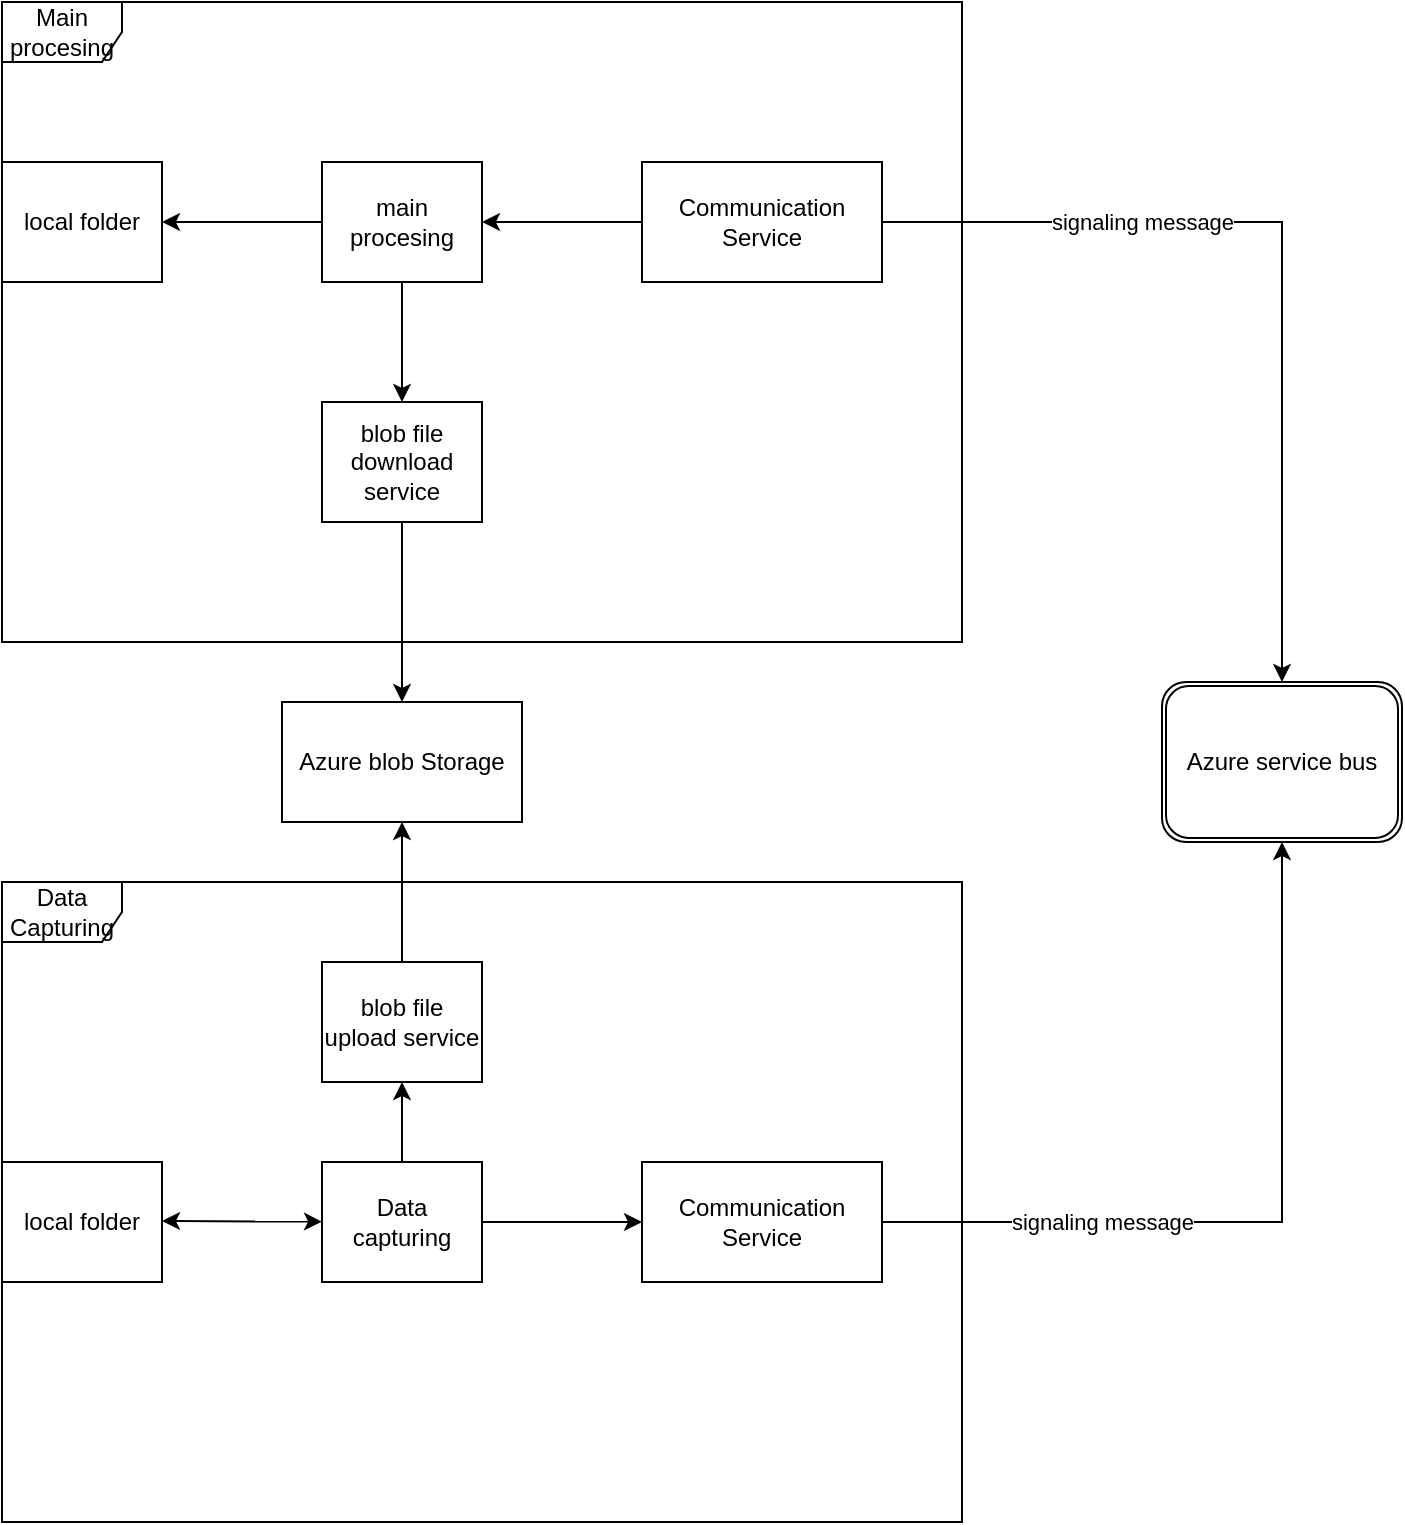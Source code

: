<mxfile version="20.5.1" type="device"><diagram id="6d-a6hMYYjnm7fq2SNcR" name="Page-1"><mxGraphModel dx="1422" dy="794" grid="1" gridSize="10" guides="1" tooltips="1" connect="1" arrows="1" fold="1" page="1" pageScale="1" pageWidth="850" pageHeight="1100" math="0" shadow="0"><root><mxCell id="0"/><mxCell id="1" parent="0"/><mxCell id="UML8_2dyYLN8IyM-IrkU-30" value="Main procesing" style="shape=umlFrame;whiteSpace=wrap;html=1;" vertex="1" parent="1"><mxGeometry width="480" height="320" as="geometry"/></mxCell><mxCell id="UML8_2dyYLN8IyM-IrkU-31" value="Data Capturing" style="shape=umlFrame;whiteSpace=wrap;html=1;" vertex="1" parent="1"><mxGeometry y="440" width="480" height="320" as="geometry"/></mxCell><mxCell id="UML8_2dyYLN8IyM-IrkU-32" value="local folder" style="rounded=0;whiteSpace=wrap;html=1;" vertex="1" parent="1"><mxGeometry y="580" width="80" height="60" as="geometry"/></mxCell><mxCell id="UML8_2dyYLN8IyM-IrkU-36" value="" style="edgeStyle=orthogonalEdgeStyle;rounded=0;orthogonalLoop=1;jettySize=auto;html=1;" edge="1" parent="1" source="UML8_2dyYLN8IyM-IrkU-33" target="UML8_2dyYLN8IyM-IrkU-35"><mxGeometry relative="1" as="geometry"/></mxCell><mxCell id="UML8_2dyYLN8IyM-IrkU-40" value="" style="edgeStyle=orthogonalEdgeStyle;rounded=0;orthogonalLoop=1;jettySize=auto;html=1;" edge="1" parent="1" source="UML8_2dyYLN8IyM-IrkU-33" target="UML8_2dyYLN8IyM-IrkU-39"><mxGeometry relative="1" as="geometry"/></mxCell><mxCell id="UML8_2dyYLN8IyM-IrkU-33" value="Data capturing" style="rounded=0;whiteSpace=wrap;html=1;" vertex="1" parent="1"><mxGeometry x="160" y="580" width="80" height="60" as="geometry"/></mxCell><mxCell id="UML8_2dyYLN8IyM-IrkU-38" value="" style="edgeStyle=orthogonalEdgeStyle;rounded=0;orthogonalLoop=1;jettySize=auto;html=1;" edge="1" parent="1" source="UML8_2dyYLN8IyM-IrkU-35" target="UML8_2dyYLN8IyM-IrkU-37"><mxGeometry relative="1" as="geometry"/></mxCell><mxCell id="UML8_2dyYLN8IyM-IrkU-35" value="blob file upload service" style="whiteSpace=wrap;html=1;rounded=0;" vertex="1" parent="1"><mxGeometry x="160" y="480" width="80" height="60" as="geometry"/></mxCell><mxCell id="UML8_2dyYLN8IyM-IrkU-37" value="Azure blob Storage" style="whiteSpace=wrap;html=1;rounded=0;" vertex="1" parent="1"><mxGeometry x="140" y="350" width="120" height="60" as="geometry"/></mxCell><mxCell id="UML8_2dyYLN8IyM-IrkU-39" value="Communication&lt;br&gt;Service" style="rounded=0;whiteSpace=wrap;html=1;" vertex="1" parent="1"><mxGeometry x="320" y="580" width="120" height="60" as="geometry"/></mxCell><mxCell id="UML8_2dyYLN8IyM-IrkU-42" value="" style="edgeStyle=segmentEdgeStyle;endArrow=classic;html=1;rounded=0;exitX=1;exitY=0.5;exitDx=0;exitDy=0;" edge="1" parent="1" source="UML8_2dyYLN8IyM-IrkU-39" target="UML8_2dyYLN8IyM-IrkU-43"><mxGeometry width="50" height="50" relative="1" as="geometry"><mxPoint x="560" y="600" as="sourcePoint"/><mxPoint x="640" y="430" as="targetPoint"/><Array as="points"><mxPoint x="640" y="610"/></Array></mxGeometry></mxCell><mxCell id="UML8_2dyYLN8IyM-IrkU-59" value="signaling message" style="edgeLabel;html=1;align=center;verticalAlign=middle;resizable=0;points=[];" vertex="1" connectable="0" parent="UML8_2dyYLN8IyM-IrkU-42"><mxGeometry x="-0.667" y="-1" relative="1" as="geometry"><mxPoint x="45" y="-1" as="offset"/></mxGeometry></mxCell><mxCell id="UML8_2dyYLN8IyM-IrkU-43" value="Azure service bus" style="shape=ext;double=1;rounded=1;whiteSpace=wrap;html=1;" vertex="1" parent="1"><mxGeometry x="580" y="340" width="120" height="80" as="geometry"/></mxCell><mxCell id="UML8_2dyYLN8IyM-IrkU-46" value="local folder" style="rounded=0;whiteSpace=wrap;html=1;" vertex="1" parent="1"><mxGeometry y="80" width="80" height="60" as="geometry"/></mxCell><mxCell id="UML8_2dyYLN8IyM-IrkU-50" value="" style="edgeStyle=orthogonalEdgeStyle;rounded=0;orthogonalLoop=1;jettySize=auto;html=1;" edge="1" parent="1" source="UML8_2dyYLN8IyM-IrkU-47" target="UML8_2dyYLN8IyM-IrkU-49"><mxGeometry relative="1" as="geometry"/></mxCell><mxCell id="UML8_2dyYLN8IyM-IrkU-58" value="" style="edgeStyle=orthogonalEdgeStyle;rounded=0;orthogonalLoop=1;jettySize=auto;html=1;" edge="1" parent="1" source="UML8_2dyYLN8IyM-IrkU-47" target="UML8_2dyYLN8IyM-IrkU-46"><mxGeometry relative="1" as="geometry"/></mxCell><mxCell id="UML8_2dyYLN8IyM-IrkU-47" value="main procesing" style="rounded=0;whiteSpace=wrap;html=1;" vertex="1" parent="1"><mxGeometry x="160" y="80" width="80" height="60" as="geometry"/></mxCell><mxCell id="UML8_2dyYLN8IyM-IrkU-56" value="" style="edgeStyle=orthogonalEdgeStyle;rounded=0;orthogonalLoop=1;jettySize=auto;html=1;" edge="1" parent="1" source="UML8_2dyYLN8IyM-IrkU-49" target="UML8_2dyYLN8IyM-IrkU-37"><mxGeometry relative="1" as="geometry"/></mxCell><mxCell id="UML8_2dyYLN8IyM-IrkU-49" value="blob file download service" style="rounded=0;whiteSpace=wrap;html=1;" vertex="1" parent="1"><mxGeometry x="160" y="200" width="80" height="60" as="geometry"/></mxCell><mxCell id="UML8_2dyYLN8IyM-IrkU-53" value="" style="endArrow=classic;startArrow=classic;html=1;rounded=0;" edge="1" parent="1" target="UML8_2dyYLN8IyM-IrkU-33"><mxGeometry width="50" height="50" relative="1" as="geometry"><mxPoint x="80" y="609.5" as="sourcePoint"/><mxPoint x="150" y="609.5" as="targetPoint"/></mxGeometry></mxCell><mxCell id="UML8_2dyYLN8IyM-IrkU-57" value="" style="edgeStyle=orthogonalEdgeStyle;rounded=0;orthogonalLoop=1;jettySize=auto;html=1;" edge="1" parent="1" source="UML8_2dyYLN8IyM-IrkU-54" target="UML8_2dyYLN8IyM-IrkU-47"><mxGeometry relative="1" as="geometry"/></mxCell><mxCell id="UML8_2dyYLN8IyM-IrkU-54" value="Communication&lt;br&gt;Service" style="rounded=0;whiteSpace=wrap;html=1;" vertex="1" parent="1"><mxGeometry x="320" y="80" width="120" height="60" as="geometry"/></mxCell><mxCell id="UML8_2dyYLN8IyM-IrkU-55" value="" style="edgeStyle=segmentEdgeStyle;endArrow=classic;html=1;rounded=0;entryX=0.5;entryY=0;entryDx=0;entryDy=0;exitX=1;exitY=0.5;exitDx=0;exitDy=0;" edge="1" parent="1" source="UML8_2dyYLN8IyM-IrkU-54" target="UML8_2dyYLN8IyM-IrkU-43"><mxGeometry width="50" height="50" relative="1" as="geometry"><mxPoint x="560" y="130" as="sourcePoint"/><mxPoint x="610" y="80" as="targetPoint"/><Array as="points"><mxPoint x="640" y="110"/></Array></mxGeometry></mxCell><mxCell id="UML8_2dyYLN8IyM-IrkU-60" value="signaling message" style="edgeLabel;html=1;align=center;verticalAlign=middle;resizable=0;points=[];" vertex="1" connectable="0" parent="1"><mxGeometry x="570" y="110" as="geometry"/></mxCell></root></mxGraphModel></diagram></mxfile>